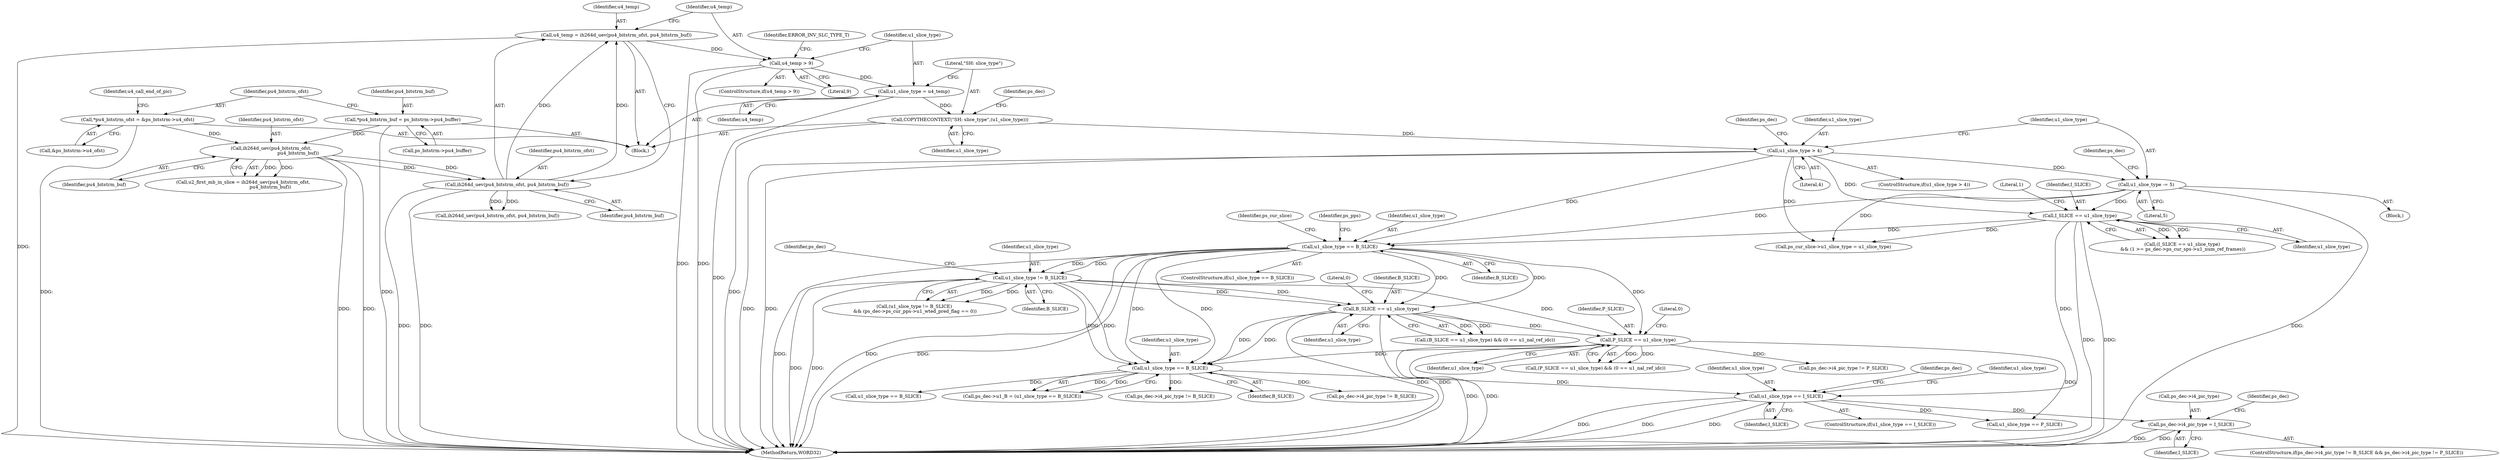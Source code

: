 digraph "0_Android_9a00f562a612d56e7b2b989d168647db900ba6cf_0@pointer" {
"1002420" [label="(Call,ps_dec->i4_pic_type = I_SLICE)"];
"1002392" [label="(Call,u1_slice_type == I_SLICE)"];
"1002278" [label="(Call,u1_slice_type == B_SLICE)"];
"1001820" [label="(Call,B_SLICE == u1_slice_type)"];
"1001521" [label="(Call,u1_slice_type == B_SLICE)"];
"1000347" [label="(Call,I_SLICE == u1_slice_type)"];
"1000302" [label="(Call,u1_slice_type -= 5)"];
"1000298" [label="(Call,u1_slice_type > 4)"];
"1000289" [label="(Call,COPYTHECONTEXT(\"SH: slice_type\",(u1_slice_type)))"];
"1000286" [label="(Call,u1_slice_type = u4_temp)"];
"1000281" [label="(Call,u4_temp > 9)"];
"1000275" [label="(Call,u4_temp = ih264d_uev(pu4_bitstrm_ofst, pu4_bitstrm_buf))"];
"1000277" [label="(Call,ih264d_uev(pu4_bitstrm_ofst, pu4_bitstrm_buf))"];
"1000237" [label="(Call,ih264d_uev(pu4_bitstrm_ofst,\n                                     pu4_bitstrm_buf))"];
"1000209" [label="(Call,*pu4_bitstrm_ofst = &ps_bitstrm->u4_ofst)"];
"1000203" [label="(Call,*pu4_bitstrm_buf = ps_bitstrm->pu4_buffer)"];
"1001744" [label="(Call,u1_slice_type != B_SLICE)"];
"1001835" [label="(Call,P_SLICE == u1_slice_type)"];
"1000204" [label="(Identifier,pu4_bitstrm_buf)"];
"1000276" [label="(Identifier,u4_temp)"];
"1001520" [label="(ControlStructure,if(u1_slice_type == B_SLICE))"];
"1000281" [label="(Call,u4_temp > 9)"];
"1002568" [label="(MethodReturn,WORD32)"];
"1002393" [label="(Identifier,u1_slice_type)"];
"1002424" [label="(Identifier,I_SLICE)"];
"1001527" [label="(Identifier,ps_cur_slice)"];
"1000351" [label="(Literal,1)"];
"1002421" [label="(Call,ps_dec->i4_pic_type)"];
"1000280" [label="(ControlStructure,if(u4_temp > 9))"];
"1002492" [label="(Identifier,ps_dec)"];
"1001743" [label="(Call,(u1_slice_type != B_SLICE)\n && (ps_dec->ps_cur_pps->u1_wted_pred_flag == 0))"];
"1002461" [label="(Call,u1_slice_type == B_SLICE)"];
"1000226" [label="(Identifier,u4_call_end_of_pic)"];
"1000275" [label="(Call,u4_temp = ih264d_uev(pu4_bitstrm_ofst, pu4_bitstrm_buf))"];
"1000285" [label="(Identifier,ERROR_INV_SLC_TYPE_T)"];
"1002408" [label="(ControlStructure,if(ps_dec->i4_pic_type != B_SLICE && ps_dec->i4_pic_type != P_SLICE))"];
"1002392" [label="(Call,u1_slice_type == I_SLICE)"];
"1000316" [label="(Identifier,ps_dec)"];
"1002394" [label="(Identifier,I_SLICE)"];
"1001573" [label="(Identifier,ps_pps)"];
"1002274" [label="(Call,ps_dec->u1_B = (u1_slice_type == B_SLICE))"];
"1000279" [label="(Identifier,pu4_bitstrm_buf)"];
"1002449" [label="(Call,ps_dec->i4_pic_type != B_SLICE)"];
"1000289" [label="(Call,COPYTHECONTEXT(\"SH: slice_type\",(u1_slice_type)))"];
"1001834" [label="(Call,(P_SLICE == u1_slice_type) && (0 == u1_nal_ref_idc))"];
"1002391" [label="(ControlStructure,if(u1_slice_type == I_SLICE))"];
"1001521" [label="(Call,u1_slice_type == B_SLICE)"];
"1001746" [label="(Identifier,B_SLICE)"];
"1001819" [label="(Call,(B_SLICE == u1_slice_type) && (0 == u1_nal_ref_idc))"];
"1000239" [label="(Identifier,pu4_bitstrm_buf)"];
"1000304" [label="(Literal,5)"];
"1000286" [label="(Call,u1_slice_type = u4_temp)"];
"1001835" [label="(Call,P_SLICE == u1_slice_type)"];
"1000203" [label="(Call,*pu4_bitstrm_buf = ps_bitstrm->pu4_buffer)"];
"1000297" [label="(ControlStructure,if(u1_slice_type > 4))"];
"1001471" [label="(Call,ps_cur_slice->u1_slice_type = u1_slice_type)"];
"1000278" [label="(Identifier,pu4_bitstrm_ofst)"];
"1002399" [label="(Identifier,ps_dec)"];
"1002279" [label="(Identifier,u1_slice_type)"];
"1001820" [label="(Call,B_SLICE == u1_slice_type)"];
"1000277" [label="(Call,ih264d_uev(pu4_bitstrm_ofst, pu4_bitstrm_buf))"];
"1000418" [label="(Call,ih264d_uev(pu4_bitstrm_ofst, pu4_bitstrm_buf))"];
"1000294" [label="(Identifier,ps_dec)"];
"1000282" [label="(Identifier,u4_temp)"];
"1000235" [label="(Call,u2_first_mb_in_slice = ih264d_uev(pu4_bitstrm_ofst,\n                                     pu4_bitstrm_buf))"];
"1000238" [label="(Identifier,pu4_bitstrm_ofst)"];
"1001822" [label="(Identifier,u1_slice_type)"];
"1002280" [label="(Identifier,B_SLICE)"];
"1000209" [label="(Call,*pu4_bitstrm_ofst = &ps_bitstrm->u4_ofst)"];
"1002427" [label="(Call,u1_slice_type == P_SLICE)"];
"1000307" [label="(Identifier,ps_dec)"];
"1001824" [label="(Literal,0)"];
"1000166" [label="(Block,)"];
"1002415" [label="(Call,ps_dec->i4_pic_type != P_SLICE)"];
"1000348" [label="(Identifier,I_SLICE)"];
"1000300" [label="(Literal,4)"];
"1001837" [label="(Identifier,u1_slice_type)"];
"1001522" [label="(Identifier,u1_slice_type)"];
"1000283" [label="(Literal,9)"];
"1000301" [label="(Block,)"];
"1000346" [label="(Call,(I_SLICE == u1_slice_type)\n && (1 >= ps_dec->ps_cur_sps->u1_num_ref_frames))"];
"1000349" [label="(Identifier,u1_slice_type)"];
"1002420" [label="(Call,ps_dec->i4_pic_type = I_SLICE)"];
"1000211" [label="(Call,&ps_bitstrm->u4_ofst)"];
"1001839" [label="(Literal,0)"];
"1000290" [label="(Literal,\"SH: slice_type\")"];
"1000291" [label="(Identifier,u1_slice_type)"];
"1000299" [label="(Identifier,u1_slice_type)"];
"1000298" [label="(Call,u1_slice_type > 4)"];
"1000303" [label="(Identifier,u1_slice_type)"];
"1001744" [label="(Call,u1_slice_type != B_SLICE)"];
"1000205" [label="(Call,ps_bitstrm->pu4_buffer)"];
"1002410" [label="(Call,ps_dec->i4_pic_type != B_SLICE)"];
"1002278" [label="(Call,u1_slice_type == B_SLICE)"];
"1001750" [label="(Identifier,ps_dec)"];
"1000210" [label="(Identifier,pu4_bitstrm_ofst)"];
"1002428" [label="(Identifier,u1_slice_type)"];
"1000237" [label="(Call,ih264d_uev(pu4_bitstrm_ofst,\n                                     pu4_bitstrm_buf))"];
"1001836" [label="(Identifier,P_SLICE)"];
"1001523" [label="(Identifier,B_SLICE)"];
"1000347" [label="(Call,I_SLICE == u1_slice_type)"];
"1000302" [label="(Call,u1_slice_type -= 5)"];
"1001745" [label="(Identifier,u1_slice_type)"];
"1001821" [label="(Identifier,B_SLICE)"];
"1000287" [label="(Identifier,u1_slice_type)"];
"1000288" [label="(Identifier,u4_temp)"];
"1002420" -> "1002408"  [label="AST: "];
"1002420" -> "1002424"  [label="CFG: "];
"1002421" -> "1002420"  [label="AST: "];
"1002424" -> "1002420"  [label="AST: "];
"1002492" -> "1002420"  [label="CFG: "];
"1002420" -> "1002568"  [label="DDG: "];
"1002420" -> "1002568"  [label="DDG: "];
"1002392" -> "1002420"  [label="DDG: "];
"1002392" -> "1002391"  [label="AST: "];
"1002392" -> "1002394"  [label="CFG: "];
"1002393" -> "1002392"  [label="AST: "];
"1002394" -> "1002392"  [label="AST: "];
"1002399" -> "1002392"  [label="CFG: "];
"1002428" -> "1002392"  [label="CFG: "];
"1002392" -> "1002568"  [label="DDG: "];
"1002392" -> "1002568"  [label="DDG: "];
"1002392" -> "1002568"  [label="DDG: "];
"1002278" -> "1002392"  [label="DDG: "];
"1000347" -> "1002392"  [label="DDG: "];
"1002392" -> "1002427"  [label="DDG: "];
"1002278" -> "1002274"  [label="AST: "];
"1002278" -> "1002280"  [label="CFG: "];
"1002279" -> "1002278"  [label="AST: "];
"1002280" -> "1002278"  [label="AST: "];
"1002274" -> "1002278"  [label="CFG: "];
"1002278" -> "1002274"  [label="DDG: "];
"1002278" -> "1002274"  [label="DDG: "];
"1001820" -> "1002278"  [label="DDG: "];
"1001820" -> "1002278"  [label="DDG: "];
"1001521" -> "1002278"  [label="DDG: "];
"1001521" -> "1002278"  [label="DDG: "];
"1001835" -> "1002278"  [label="DDG: "];
"1001744" -> "1002278"  [label="DDG: "];
"1001744" -> "1002278"  [label="DDG: "];
"1002278" -> "1002410"  [label="DDG: "];
"1002278" -> "1002449"  [label="DDG: "];
"1002278" -> "1002461"  [label="DDG: "];
"1001820" -> "1001819"  [label="AST: "];
"1001820" -> "1001822"  [label="CFG: "];
"1001821" -> "1001820"  [label="AST: "];
"1001822" -> "1001820"  [label="AST: "];
"1001824" -> "1001820"  [label="CFG: "];
"1001819" -> "1001820"  [label="CFG: "];
"1001820" -> "1002568"  [label="DDG: "];
"1001820" -> "1002568"  [label="DDG: "];
"1001820" -> "1001819"  [label="DDG: "];
"1001820" -> "1001819"  [label="DDG: "];
"1001521" -> "1001820"  [label="DDG: "];
"1001521" -> "1001820"  [label="DDG: "];
"1001744" -> "1001820"  [label="DDG: "];
"1001744" -> "1001820"  [label="DDG: "];
"1001820" -> "1001835"  [label="DDG: "];
"1001521" -> "1001520"  [label="AST: "];
"1001521" -> "1001523"  [label="CFG: "];
"1001522" -> "1001521"  [label="AST: "];
"1001523" -> "1001521"  [label="AST: "];
"1001527" -> "1001521"  [label="CFG: "];
"1001573" -> "1001521"  [label="CFG: "];
"1001521" -> "1002568"  [label="DDG: "];
"1001521" -> "1002568"  [label="DDG: "];
"1001521" -> "1002568"  [label="DDG: "];
"1000347" -> "1001521"  [label="DDG: "];
"1000302" -> "1001521"  [label="DDG: "];
"1000298" -> "1001521"  [label="DDG: "];
"1001521" -> "1001744"  [label="DDG: "];
"1001521" -> "1001744"  [label="DDG: "];
"1001521" -> "1001835"  [label="DDG: "];
"1000347" -> "1000346"  [label="AST: "];
"1000347" -> "1000349"  [label="CFG: "];
"1000348" -> "1000347"  [label="AST: "];
"1000349" -> "1000347"  [label="AST: "];
"1000351" -> "1000347"  [label="CFG: "];
"1000346" -> "1000347"  [label="CFG: "];
"1000347" -> "1002568"  [label="DDG: "];
"1000347" -> "1002568"  [label="DDG: "];
"1000347" -> "1000346"  [label="DDG: "];
"1000347" -> "1000346"  [label="DDG: "];
"1000302" -> "1000347"  [label="DDG: "];
"1000298" -> "1000347"  [label="DDG: "];
"1000347" -> "1001471"  [label="DDG: "];
"1000302" -> "1000301"  [label="AST: "];
"1000302" -> "1000304"  [label="CFG: "];
"1000303" -> "1000302"  [label="AST: "];
"1000304" -> "1000302"  [label="AST: "];
"1000307" -> "1000302"  [label="CFG: "];
"1000302" -> "1002568"  [label="DDG: "];
"1000298" -> "1000302"  [label="DDG: "];
"1000302" -> "1001471"  [label="DDG: "];
"1000298" -> "1000297"  [label="AST: "];
"1000298" -> "1000300"  [label="CFG: "];
"1000299" -> "1000298"  [label="AST: "];
"1000300" -> "1000298"  [label="AST: "];
"1000303" -> "1000298"  [label="CFG: "];
"1000316" -> "1000298"  [label="CFG: "];
"1000298" -> "1002568"  [label="DDG: "];
"1000298" -> "1002568"  [label="DDG: "];
"1000289" -> "1000298"  [label="DDG: "];
"1000298" -> "1001471"  [label="DDG: "];
"1000289" -> "1000166"  [label="AST: "];
"1000289" -> "1000291"  [label="CFG: "];
"1000290" -> "1000289"  [label="AST: "];
"1000291" -> "1000289"  [label="AST: "];
"1000294" -> "1000289"  [label="CFG: "];
"1000289" -> "1002568"  [label="DDG: "];
"1000286" -> "1000289"  [label="DDG: "];
"1000286" -> "1000166"  [label="AST: "];
"1000286" -> "1000288"  [label="CFG: "];
"1000287" -> "1000286"  [label="AST: "];
"1000288" -> "1000286"  [label="AST: "];
"1000290" -> "1000286"  [label="CFG: "];
"1000286" -> "1002568"  [label="DDG: "];
"1000281" -> "1000286"  [label="DDG: "];
"1000281" -> "1000280"  [label="AST: "];
"1000281" -> "1000283"  [label="CFG: "];
"1000282" -> "1000281"  [label="AST: "];
"1000283" -> "1000281"  [label="AST: "];
"1000285" -> "1000281"  [label="CFG: "];
"1000287" -> "1000281"  [label="CFG: "];
"1000281" -> "1002568"  [label="DDG: "];
"1000281" -> "1002568"  [label="DDG: "];
"1000275" -> "1000281"  [label="DDG: "];
"1000275" -> "1000166"  [label="AST: "];
"1000275" -> "1000277"  [label="CFG: "];
"1000276" -> "1000275"  [label="AST: "];
"1000277" -> "1000275"  [label="AST: "];
"1000282" -> "1000275"  [label="CFG: "];
"1000275" -> "1002568"  [label="DDG: "];
"1000277" -> "1000275"  [label="DDG: "];
"1000277" -> "1000275"  [label="DDG: "];
"1000277" -> "1000279"  [label="CFG: "];
"1000278" -> "1000277"  [label="AST: "];
"1000279" -> "1000277"  [label="AST: "];
"1000277" -> "1002568"  [label="DDG: "];
"1000277" -> "1002568"  [label="DDG: "];
"1000237" -> "1000277"  [label="DDG: "];
"1000237" -> "1000277"  [label="DDG: "];
"1000277" -> "1000418"  [label="DDG: "];
"1000277" -> "1000418"  [label="DDG: "];
"1000237" -> "1000235"  [label="AST: "];
"1000237" -> "1000239"  [label="CFG: "];
"1000238" -> "1000237"  [label="AST: "];
"1000239" -> "1000237"  [label="AST: "];
"1000235" -> "1000237"  [label="CFG: "];
"1000237" -> "1002568"  [label="DDG: "];
"1000237" -> "1002568"  [label="DDG: "];
"1000237" -> "1000235"  [label="DDG: "];
"1000237" -> "1000235"  [label="DDG: "];
"1000209" -> "1000237"  [label="DDG: "];
"1000203" -> "1000237"  [label="DDG: "];
"1000209" -> "1000166"  [label="AST: "];
"1000209" -> "1000211"  [label="CFG: "];
"1000210" -> "1000209"  [label="AST: "];
"1000211" -> "1000209"  [label="AST: "];
"1000226" -> "1000209"  [label="CFG: "];
"1000209" -> "1002568"  [label="DDG: "];
"1000203" -> "1000166"  [label="AST: "];
"1000203" -> "1000205"  [label="CFG: "];
"1000204" -> "1000203"  [label="AST: "];
"1000205" -> "1000203"  [label="AST: "];
"1000210" -> "1000203"  [label="CFG: "];
"1000203" -> "1002568"  [label="DDG: "];
"1001744" -> "1001743"  [label="AST: "];
"1001744" -> "1001746"  [label="CFG: "];
"1001745" -> "1001744"  [label="AST: "];
"1001746" -> "1001744"  [label="AST: "];
"1001750" -> "1001744"  [label="CFG: "];
"1001743" -> "1001744"  [label="CFG: "];
"1001744" -> "1002568"  [label="DDG: "];
"1001744" -> "1002568"  [label="DDG: "];
"1001744" -> "1001743"  [label="DDG: "];
"1001744" -> "1001743"  [label="DDG: "];
"1001744" -> "1001835"  [label="DDG: "];
"1001835" -> "1001834"  [label="AST: "];
"1001835" -> "1001837"  [label="CFG: "];
"1001836" -> "1001835"  [label="AST: "];
"1001837" -> "1001835"  [label="AST: "];
"1001839" -> "1001835"  [label="CFG: "];
"1001834" -> "1001835"  [label="CFG: "];
"1001835" -> "1002568"  [label="DDG: "];
"1001835" -> "1002568"  [label="DDG: "];
"1001835" -> "1001834"  [label="DDG: "];
"1001835" -> "1001834"  [label="DDG: "];
"1001835" -> "1002415"  [label="DDG: "];
"1001835" -> "1002427"  [label="DDG: "];
}
